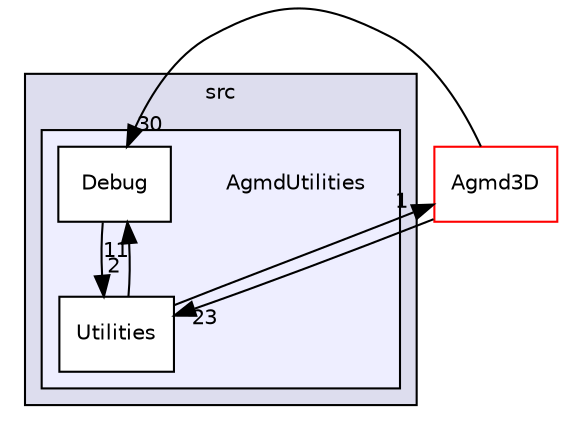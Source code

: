 digraph "J:/Projet Infographie/Moteur3D/AgmdEngine/src/AgmdUtilities" {
  compound=true
  node [ fontsize="10", fontname="Helvetica"];
  edge [ labelfontsize="10", labelfontname="Helvetica"];
  subgraph clusterdir_68267d1309a1af8e8297ef4c3efbcdba {
    graph [ bgcolor="#ddddee", pencolor="black", label="src" fontname="Helvetica", fontsize="10", URL="dir_68267d1309a1af8e8297ef4c3efbcdba.html"]
  subgraph clusterdir_7c59fcbadd8abb39f7ae389316a19242 {
    graph [ bgcolor="#eeeeff", pencolor="black", label="" URL="dir_7c59fcbadd8abb39f7ae389316a19242.html"];
    dir_7c59fcbadd8abb39f7ae389316a19242 [shape=plaintext label="AgmdUtilities"];
    dir_c4edac2dd49bbea4b29a52e5ce536fa3 [shape=box label="Debug" color="black" fillcolor="white" style="filled" URL="dir_c4edac2dd49bbea4b29a52e5ce536fa3.html"];
    dir_80c4af12c53c91f84f6df4eed2c70e0d [shape=box label="Utilities" color="black" fillcolor="white" style="filled" URL="dir_80c4af12c53c91f84f6df4eed2c70e0d.html"];
  }
  }
  dir_6853730d55950a0ae3cc0847756537f9 [shape=box label="Agmd3D" fillcolor="white" style="filled" color="red" URL="dir_6853730d55950a0ae3cc0847756537f9.html"];
  dir_6853730d55950a0ae3cc0847756537f9->dir_c4edac2dd49bbea4b29a52e5ce536fa3 [headlabel="30", labeldistance=1.5 headhref="dir_000001_000028.html"];
  dir_6853730d55950a0ae3cc0847756537f9->dir_80c4af12c53c91f84f6df4eed2c70e0d [headlabel="23", labeldistance=1.5 headhref="dir_000001_000024.html"];
  dir_c4edac2dd49bbea4b29a52e5ce536fa3->dir_80c4af12c53c91f84f6df4eed2c70e0d [headlabel="2", labeldistance=1.5 headhref="dir_000028_000024.html"];
  dir_80c4af12c53c91f84f6df4eed2c70e0d->dir_6853730d55950a0ae3cc0847756537f9 [headlabel="1", labeldistance=1.5 headhref="dir_000024_000001.html"];
  dir_80c4af12c53c91f84f6df4eed2c70e0d->dir_c4edac2dd49bbea4b29a52e5ce536fa3 [headlabel="11", labeldistance=1.5 headhref="dir_000024_000028.html"];
}
